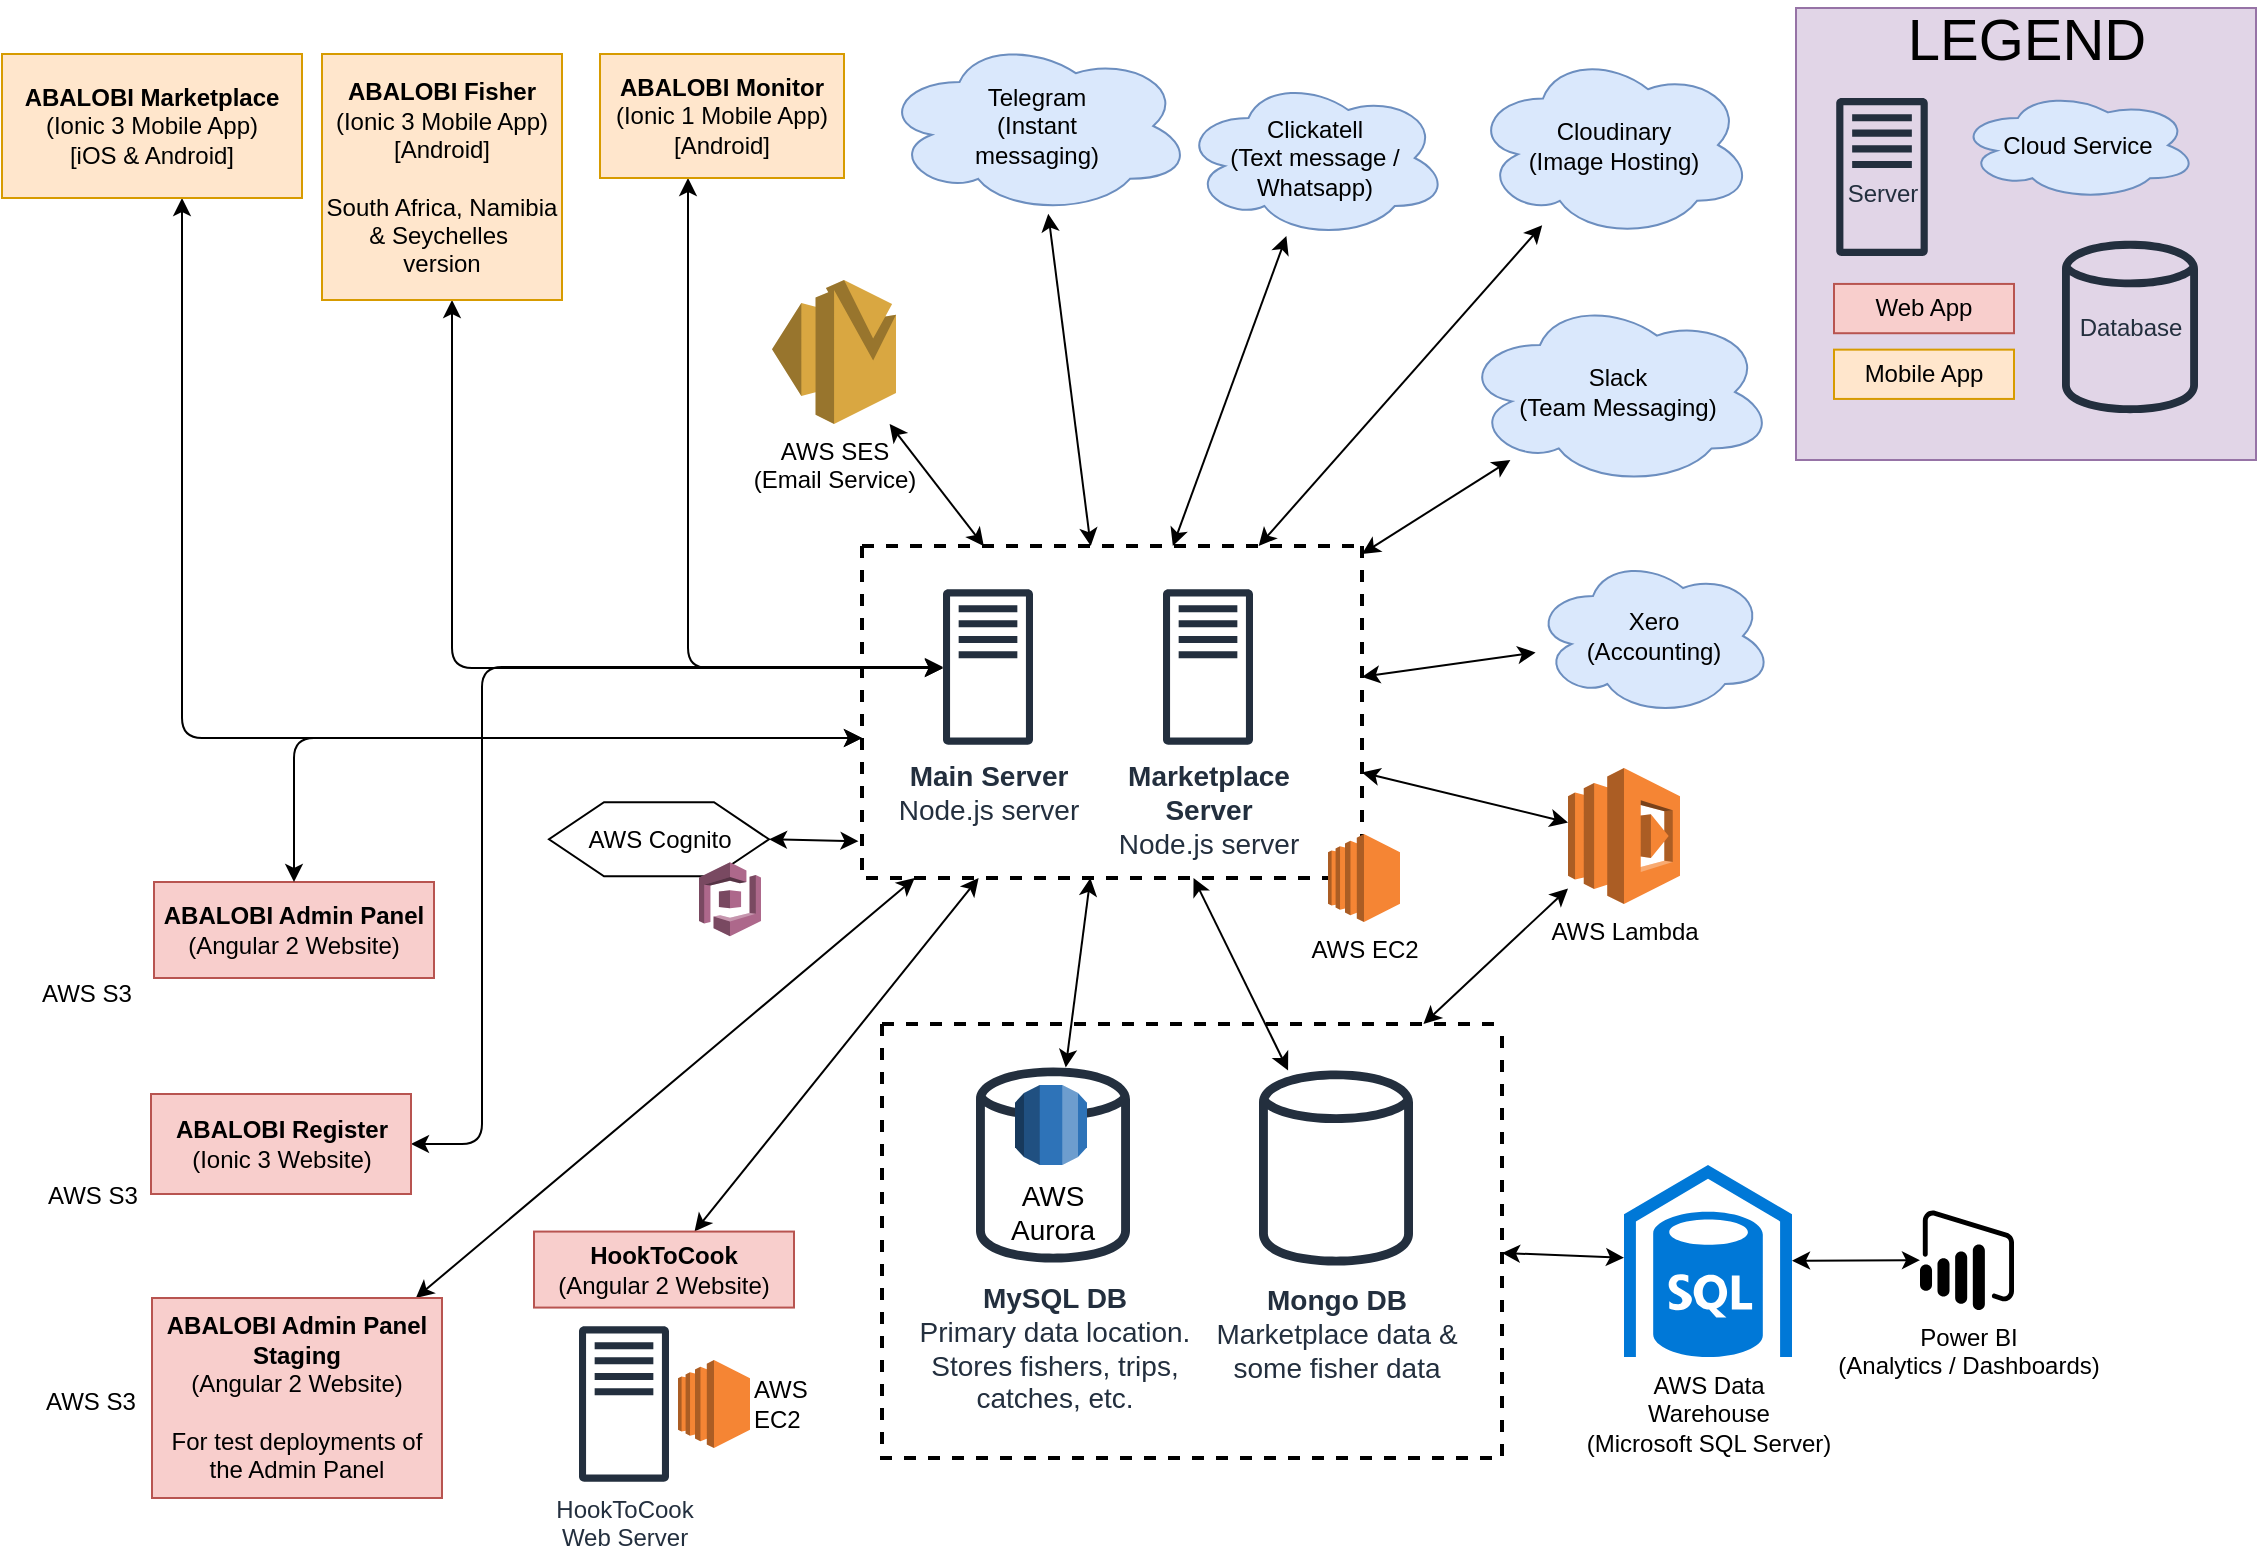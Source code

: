 <mxfile pages="1" version="11.2.1" type="google"><diagram id="f-h6Tbqm0O5GNlUeZ7rV" name="Page-1"><mxGraphModel dx="1422" dy="727" grid="1" gridSize="10" guides="1" tooltips="1" connect="1" arrows="1" fold="1" page="1" pageScale="1" pageWidth="1169" pageHeight="827" math="0" shadow="0"><root><mxCell id="qrlBUMnGv3hWM6R0HwUq-0"/><mxCell id="qrlBUMnGv3hWM6R0HwUq-1" parent="qrlBUMnGv3hWM6R0HwUq-0"/><mxCell id="EouqyniER2i-Be2wSCpQ-0" value="" style="group" parent="qrlBUMnGv3hWM6R0HwUq-1" vertex="1" connectable="0"><mxGeometry x="917" y="21" width="230" height="230" as="geometry"/></mxCell><mxCell id="EouqyniER2i-Be2wSCpQ-1" value="" style="rounded=0;whiteSpace=wrap;html=1;fillColor=#e1d5e7;strokeColor=#9673a6;" parent="EouqyniER2i-Be2wSCpQ-0" vertex="1"><mxGeometry y="4" width="230" height="226" as="geometry"/></mxCell><mxCell id="EouqyniER2i-Be2wSCpQ-5" value="Web App" style="rounded=0;whiteSpace=wrap;html=1;fillColor=#f8cecc;strokeColor=#b85450;" parent="EouqyniER2i-Be2wSCpQ-0" vertex="1"><mxGeometry x="19" y="141.964" width="90" height="24.643" as="geometry"/></mxCell><mxCell id="EouqyniER2i-Be2wSCpQ-6" value="Mobile App" style="rounded=0;whiteSpace=wrap;html=1;fillColor=#ffe6cc;strokeColor=#d79b00;" parent="EouqyniER2i-Be2wSCpQ-0" vertex="1"><mxGeometry x="19" y="174.821" width="90" height="24.643" as="geometry"/></mxCell><mxCell id="EouqyniER2i-Be2wSCpQ-7" value="Cloud Service" style="ellipse;shape=cloud;whiteSpace=wrap;html=1;fillColor=#dae8fc;strokeColor=#6c8ebf;" parent="EouqyniER2i-Be2wSCpQ-0" vertex="1"><mxGeometry x="81" y="45.231" width="120" height="54.846" as="geometry"/></mxCell><mxCell id="EouqyniER2i-Be2wSCpQ-8" value="LEGEND" style="text;html=1;strokeColor=none;fillColor=none;align=center;verticalAlign=middle;whiteSpace=wrap;fontSize=29;" parent="EouqyniER2i-Be2wSCpQ-0" vertex="1"><mxGeometry x="1" width="229" height="40.692" as="geometry"/></mxCell><mxCell id="EouqyniER2i-Be2wSCpQ-9" style="edgeStyle=orthogonalEdgeStyle;rounded=0;comic=0;html=1;exitX=0.25;exitY=0;entryX=0.25;entryY=0;shadow=0;startArrow=none;startFill=0;endArrow=none;endFill=0;jettySize=auto;orthogonalLoop=1;" parent="EouqyniER2i-Be2wSCpQ-0" source="EouqyniER2i-Be2wSCpQ-6" target="EouqyniER2i-Be2wSCpQ-6" edge="1"><mxGeometry relative="1" as="geometry"/></mxCell><mxCell id="XU6hAc2Qeo5tiOg--oHJ-12" value="&lt;br style=&quot;font-size: 12px;&quot;&gt;Server" style="outlineConnect=0;fontColor=#232F3E;gradientColor=none;fillColor=#232F3E;strokeColor=none;dashed=0;verticalLabelPosition=middle;verticalAlign=middle;align=center;html=1;fontSize=12;fontStyle=0;aspect=fixed;pointerEvents=1;shape=mxgraph.aws4.traditional_server;labelPosition=center;" parent="EouqyniER2i-Be2wSCpQ-0" vertex="1"><mxGeometry x="20" y="49" width="46" height="79" as="geometry"/></mxCell><mxCell id="XU6hAc2Qeo5tiOg--oHJ-31" value="Database" style="outlineConnect=0;fontColor=#232F3E;gradientColor=none;fillColor=#232F3E;strokeColor=none;dashed=0;verticalLabelPosition=middle;verticalAlign=middle;align=center;html=1;fontSize=12;fontStyle=0;aspect=fixed;pointerEvents=1;shape=mxgraph.aws4.generic_database;labelPosition=center;" parent="EouqyniER2i-Be2wSCpQ-0" vertex="1"><mxGeometry x="133" y="119" width="68" height="89" as="geometry"/></mxCell><mxCell id="ZC65TG8kXfFfZp8M1K-6-7" style="edgeStyle=none;rounded=1;orthogonalLoop=1;jettySize=auto;html=1;startArrow=classic;startFill=1;fontSize=14;" parent="qrlBUMnGv3hWM6R0HwUq-1" source="ivLaNfR0xUfEuqj1llC8-3" target="Xu-W26zA5uUnD1tafYUA-11" edge="1"><mxGeometry relative="1" as="geometry"/></mxCell><mxCell id="ZC65TG8kXfFfZp8M1K-6-8" style="edgeStyle=none;rounded=1;orthogonalLoop=1;jettySize=auto;html=1;startArrow=classic;startFill=1;fontSize=14;" parent="qrlBUMnGv3hWM6R0HwUq-1" source="ivLaNfR0xUfEuqj1llC8-3" target="Xu-W26zA5uUnD1tafYUA-8" edge="1"><mxGeometry relative="1" as="geometry"/></mxCell><mxCell id="ZC65TG8kXfFfZp8M1K-6-9" style="edgeStyle=none;rounded=1;orthogonalLoop=1;jettySize=auto;html=1;startArrow=classic;startFill=1;fontSize=14;" parent="qrlBUMnGv3hWM6R0HwUq-1" source="ivLaNfR0xUfEuqj1llC8-3" target="Xu-W26zA5uUnD1tafYUA-10" edge="1"><mxGeometry relative="1" as="geometry"/></mxCell><mxCell id="ivLaNfR0xUfEuqj1llC8-8" style="edgeStyle=orthogonalEdgeStyle;rounded=1;orthogonalLoop=1;jettySize=auto;html=1;startArrow=classic;startFill=1;fontSize=14;" parent="qrlBUMnGv3hWM6R0HwUq-1" source="Xu-W26zA5uUnD1tafYUA-0" target="GeLWbxCdzyzJVX9IOjc0-0" edge="1"><mxGeometry relative="1" as="geometry"><Array as="points"><mxPoint x="245" y="355"/></Array></mxGeometry></mxCell><mxCell id="Xu-W26zA5uUnD1tafYUA-0" value="&lt;b&gt;ABALOBI Fisher&lt;/b&gt;&lt;br&gt;(Ionic 3 Mobile App)&lt;br&gt;[Android]&lt;br&gt;&lt;br&gt;South Africa, Namibia &amp;amp; Seychelles&amp;nbsp; &lt;br&gt;version" style="rounded=0;whiteSpace=wrap;html=1;fillColor=#ffe6cc;strokeColor=#d79b00;" parent="qrlBUMnGv3hWM6R0HwUq-1" vertex="1"><mxGeometry x="180" y="48" width="120" height="123" as="geometry"/></mxCell><mxCell id="ivLaNfR0xUfEuqj1llC8-15" style="rounded=1;orthogonalLoop=1;jettySize=auto;html=1;startArrow=classic;startFill=1;fontSize=14;" parent="qrlBUMnGv3hWM6R0HwUq-1" source="Xu-W26zA5uUnD1tafYUA-1" target="ivLaNfR0xUfEuqj1llC8-3" edge="1"><mxGeometry relative="1" as="geometry"/></mxCell><mxCell id="ivLaNfR0xUfEuqj1llC8-16" style="rounded=1;orthogonalLoop=1;jettySize=auto;html=1;startArrow=classic;startFill=1;fontSize=14;exitX=1;exitY=0.5;exitDx=0;exitDy=0;entryX=-0.007;entryY=0.889;entryDx=0;entryDy=0;entryPerimeter=0;" parent="qrlBUMnGv3hWM6R0HwUq-1" source="EouqyniER2i-Be2wSCpQ-2" target="ivLaNfR0xUfEuqj1llC8-3" edge="1"><mxGeometry relative="1" as="geometry"><mxPoint x="534.5" y="374" as="targetPoint"/></mxGeometry></mxCell><mxCell id="Xu-W26zA5uUnD1tafYUA-2" value="&lt;b&gt;ABALOBI Admin Panel&lt;/b&gt;&lt;br&gt;(Angular 2&amp;nbsp;Website)" style="rounded=0;whiteSpace=wrap;html=1;fillColor=#f8cecc;strokeColor=#b85450;" parent="qrlBUMnGv3hWM6R0HwUq-1" vertex="1"><mxGeometry x="96" y="462" width="140" height="48" as="geometry"/></mxCell><mxCell id="XU6hAc2Qeo5tiOg--oHJ-8" style="edgeStyle=elbowEdgeStyle;rounded=1;orthogonalLoop=1;jettySize=auto;html=1;startArrow=classic;startFill=1;fontSize=14;" parent="qrlBUMnGv3hWM6R0HwUq-1" source="Xu-W26zA5uUnD1tafYUA-3" target="GeLWbxCdzyzJVX9IOjc0-0" edge="1"><mxGeometry relative="1" as="geometry"><Array as="points"><mxPoint x="260" y="480"/><mxPoint x="260" y="450"/><mxPoint x="375.5" y="424"/></Array></mxGeometry></mxCell><mxCell id="Xu-W26zA5uUnD1tafYUA-3" value="&lt;b&gt;ABALOBI Register&lt;/b&gt;&lt;br&gt;(Ionic 3 Website)" style="rounded=0;whiteSpace=wrap;html=1;fillColor=#f8cecc;strokeColor=#b85450;" parent="qrlBUMnGv3hWM6R0HwUq-1" vertex="1"><mxGeometry x="94.5" y="568" width="130" height="50" as="geometry"/></mxCell><mxCell id="ivLaNfR0xUfEuqj1llC8-14" style="edgeStyle=orthogonalEdgeStyle;rounded=1;orthogonalLoop=1;jettySize=auto;html=1;startArrow=classic;startFill=1;fontSize=14;" parent="qrlBUMnGv3hWM6R0HwUq-1" source="Xu-W26zA5uUnD1tafYUA-5" target="GeLWbxCdzyzJVX9IOjc0-0" edge="1"><mxGeometry relative="1" as="geometry"><Array as="points"><mxPoint x="363" y="355"/></Array></mxGeometry></mxCell><mxCell id="Xu-W26zA5uUnD1tafYUA-5" value="&lt;b&gt;ABALOBI Monitor&lt;/b&gt;&lt;br&gt;(Ionic 1 Mobile App)&lt;br&gt;[Android]" style="rounded=0;whiteSpace=wrap;html=1;fillColor=#ffe6cc;strokeColor=#d79b00;" parent="qrlBUMnGv3hWM6R0HwUq-1" vertex="1"><mxGeometry x="319" y="48" width="122" height="62" as="geometry"/></mxCell><mxCell id="Xu-W26zA5uUnD1tafYUA-8" value="Clickatell&lt;br&gt;(Text message / Whatsapp)" style="ellipse;shape=cloud;whiteSpace=wrap;html=1;fillColor=#dae8fc;strokeColor=#6c8ebf;" parent="qrlBUMnGv3hWM6R0HwUq-1" vertex="1"><mxGeometry x="610" y="60" width="133" height="80" as="geometry"/></mxCell><mxCell id="Xu-W26zA5uUnD1tafYUA-9" value="Xero&lt;br&gt;(Accounting)" style="ellipse;shape=cloud;whiteSpace=wrap;html=1;fillColor=#dae8fc;strokeColor=#6c8ebf;" parent="qrlBUMnGv3hWM6R0HwUq-1" vertex="1"><mxGeometry x="785.5" y="299" width="120" height="80" as="geometry"/></mxCell><mxCell id="Xu-W26zA5uUnD1tafYUA-10" value="Slack&lt;br&gt;(Team Messaging)" style="ellipse;shape=cloud;whiteSpace=wrap;html=1;fillColor=#dae8fc;strokeColor=#6c8ebf;" parent="qrlBUMnGv3hWM6R0HwUq-1" vertex="1"><mxGeometry x="750" y="170" width="156" height="94" as="geometry"/></mxCell><mxCell id="Xu-W26zA5uUnD1tafYUA-11" value="Telegram&lt;br&gt;(Instant &lt;br&gt;messaging)" style="ellipse;shape=cloud;whiteSpace=wrap;html=1;fillColor=#dae8fc;strokeColor=#6c8ebf;" parent="qrlBUMnGv3hWM6R0HwUq-1" vertex="1"><mxGeometry x="460" y="40" width="155" height="88" as="geometry"/></mxCell><mxCell id="ivLaNfR0xUfEuqj1llC8-4" style="edgeStyle=none;rounded=1;orthogonalLoop=1;jettySize=auto;html=1;startArrow=classic;startFill=1;fontSize=14;" parent="qrlBUMnGv3hWM6R0HwUq-1" source="ivLaNfR0xUfEuqj1llC8-3" target="Xu-W26zA5uUnD1tafYUA-9" edge="1"><mxGeometry relative="1" as="geometry"/></mxCell><mxCell id="ivLaNfR0xUfEuqj1llC8-5" style="edgeStyle=none;rounded=1;orthogonalLoop=1;jettySize=auto;html=1;startArrow=classic;startFill=1;fontSize=14;" parent="qrlBUMnGv3hWM6R0HwUq-1" source="ivLaNfR0xUfEuqj1llC8-3" target="GeLWbxCdzyzJVX9IOjc0-3" edge="1"><mxGeometry relative="1" as="geometry"/></mxCell><mxCell id="ivLaNfR0xUfEuqj1llC8-6" style="edgeStyle=none;rounded=1;orthogonalLoop=1;jettySize=auto;html=1;startArrow=classic;startFill=1;fontSize=14;" parent="qrlBUMnGv3hWM6R0HwUq-1" source="ivLaNfR0xUfEuqj1llC8-3" target="GeLWbxCdzyzJVX9IOjc0-2" edge="1"><mxGeometry relative="1" as="geometry"/></mxCell><mxCell id="ivLaNfR0xUfEuqj1llC8-3" value="" style="swimlane;dashed=1;strokeWidth=2;fontSize=14;startSize=0;" parent="qrlBUMnGv3hWM6R0HwUq-1" vertex="1"><mxGeometry x="450" y="294" width="250" height="166" as="geometry"><mxRectangle x="760" y="380" width="50" height="40" as="alternateBounds"/></mxGeometry></mxCell><mxCell id="GeLWbxCdzyzJVX9IOjc0-0" value="&lt;b&gt;Main Server&lt;/b&gt;&lt;br&gt;Node.js server" style="outlineConnect=0;fontColor=#232F3E;gradientColor=none;fillColor=#232F3E;strokeColor=none;dashed=0;verticalLabelPosition=bottom;verticalAlign=top;align=center;html=1;fontSize=14;fontStyle=0;aspect=fixed;pointerEvents=1;shape=mxgraph.aws4.traditional_server;labelPosition=center;" parent="ivLaNfR0xUfEuqj1llC8-3" vertex="1"><mxGeometry x="40.5" y="21.5" width="45" height="78" as="geometry"/></mxCell><mxCell id="GeLWbxCdzyzJVX9IOjc0-1" value="&lt;b&gt;Marketplace &lt;br style=&quot;font-size: 14px&quot;&gt;Server&lt;br&gt;&lt;/b&gt;Node.js server&lt;b&gt;&lt;br&gt;&lt;/b&gt;" style="outlineConnect=0;fontColor=#232F3E;gradientColor=none;fillColor=#232F3E;strokeColor=none;dashed=0;verticalLabelPosition=bottom;verticalAlign=top;align=center;html=1;fontSize=14;fontStyle=0;aspect=fixed;pointerEvents=1;shape=mxgraph.aws4.traditional_server;labelPosition=center;" parent="ivLaNfR0xUfEuqj1llC8-3" vertex="1"><mxGeometry x="150.5" y="21.5" width="45" height="78" as="geometry"/></mxCell><mxCell id="ivLaNfR0xUfEuqj1llC8-11" value="AWS EC2" style="outlineConnect=0;dashed=0;verticalLabelPosition=bottom;verticalAlign=top;align=center;html=1;shape=mxgraph.aws3.ec2;fillColor=#F58534;gradientColor=none;strokeWidth=2;fontSize=12;" parent="qrlBUMnGv3hWM6R0HwUq-1" vertex="1"><mxGeometry x="683" y="438" width="36" height="44" as="geometry"/></mxCell><mxCell id="ivLaNfR0xUfEuqj1llC8-12" value="" style="swimlane;dashed=1;strokeWidth=2;fontSize=14;startSize=0;" parent="qrlBUMnGv3hWM6R0HwUq-1" vertex="1"><mxGeometry x="460" y="533" width="310" height="217" as="geometry"><mxRectangle x="740" y="597" width="50" height="40" as="alternateBounds"/></mxGeometry></mxCell><mxCell id="GeLWbxCdzyzJVX9IOjc0-3" value="&lt;b&gt;Mongo DB&lt;br&gt;&lt;/b&gt;Marketplace data &amp;amp;&lt;br&gt;some fisher data" style="outlineConnect=0;fontColor=#232F3E;gradientColor=none;fillColor=#232F3E;strokeColor=none;dashed=0;verticalLabelPosition=bottom;verticalAlign=top;align=center;html=1;fontSize=14;fontStyle=0;aspect=fixed;pointerEvents=1;shape=mxgraph.aws4.generic_database;" parent="ivLaNfR0xUfEuqj1llC8-12" vertex="1"><mxGeometry x="188.5" y="21.5" width="77" height="101" as="geometry"/></mxCell><mxCell id="GeLWbxCdzyzJVX9IOjc0-2" value="&lt;b&gt;MySQL DB&lt;/b&gt;&lt;br&gt;Primary data location.&lt;br&gt;Stores fishers, trips, &lt;br&gt;catches,&amp;nbsp;etc." style="outlineConnect=0;fontColor=#232F3E;gradientColor=none;fillColor=#232F3E;strokeColor=none;dashed=0;verticalLabelPosition=bottom;verticalAlign=top;align=center;html=1;fontSize=14;fontStyle=0;aspect=fixed;pointerEvents=1;shape=mxgraph.aws4.generic_database;" parent="ivLaNfR0xUfEuqj1llC8-12" vertex="1"><mxGeometry x="47" y="19.5" width="77" height="102" as="geometry"/></mxCell><mxCell id="ivLaNfR0xUfEuqj1llC8-13" value="AWS&lt;br&gt;Aurora" style="outlineConnect=0;dashed=0;verticalLabelPosition=bottom;verticalAlign=top;align=center;html=1;shape=mxgraph.aws3.rds;fillColor=#2E73B8;gradientColor=none;strokeWidth=2;fontSize=14;" parent="ivLaNfR0xUfEuqj1llC8-12" vertex="1"><mxGeometry x="66.5" y="30.5" width="36" height="40" as="geometry"/></mxCell><mxCell id="ivLaNfR0xUfEuqj1llC8-18" value="" style="group" parent="qrlBUMnGv3hWM6R0HwUq-1" vertex="1" connectable="0"><mxGeometry x="286" y="646.786" width="130" height="115.214" as="geometry"/></mxCell><mxCell id="Xu-W26zA5uUnD1tafYUA-1" value="&lt;b&gt;HookToCook&lt;/b&gt;&lt;br&gt;(Angular 2 Website)" style="rounded=0;whiteSpace=wrap;html=1;fillColor=#f8cecc;strokeColor=#b85450;" parent="ivLaNfR0xUfEuqj1llC8-18" vertex="1"><mxGeometry y="-10" width="130" height="38" as="geometry"/></mxCell><mxCell id="Xu-W26zA5uUnD1tafYUA-12" value="HookToCook &lt;br&gt;Web Server" style="outlineConnect=0;fontColor=#232F3E;gradientColor=none;fillColor=#232F3E;strokeColor=none;dashed=0;verticalLabelPosition=bottom;verticalAlign=top;align=center;html=1;fontSize=12;fontStyle=0;aspect=fixed;pointerEvents=1;shape=mxgraph.aws4.traditional_server;" parent="ivLaNfR0xUfEuqj1llC8-18" vertex="1"><mxGeometry x="22.5" y="37.214" width="45" height="78" as="geometry"/></mxCell><mxCell id="ivLaNfR0xUfEuqj1llC8-17" value="AWS&lt;br style=&quot;font-size: 12px;&quot;&gt;EC2" style="outlineConnect=0;dashed=0;verticalLabelPosition=middle;verticalAlign=middle;align=left;html=1;shape=mxgraph.aws3.ec2;fillColor=#F58534;gradientColor=none;strokeWidth=2;fontSize=12;labelPosition=right;" parent="ivLaNfR0xUfEuqj1llC8-18" vertex="1"><mxGeometry x="72" y="54.214" width="36" height="44" as="geometry"/></mxCell><mxCell id="8UEbRpYFOeGLwgv1bn8f-1" value="" style="group" parent="qrlBUMnGv3hWM6R0HwUq-1" vertex="1" connectable="0"><mxGeometry x="303.5" y="422.143" width="100" height="67.357" as="geometry"/></mxCell><mxCell id="EouqyniER2i-Be2wSCpQ-2" value="AWS Cognito" style="shape=hexagon;perimeter=hexagonPerimeter2;whiteSpace=wrap;html=1;" parent="8UEbRpYFOeGLwgv1bn8f-1" vertex="1"><mxGeometry x="-10" width="110" height="37" as="geometry"/></mxCell><mxCell id="8UEbRpYFOeGLwgv1bn8f-0" value="" style="outlineConnect=0;dashed=0;verticalLabelPosition=bottom;verticalAlign=top;align=center;html=1;shape=mxgraph.aws3.cognito;fillColor=#AD688B;gradientColor=none;strokeWidth=2;fontSize=14;" parent="8UEbRpYFOeGLwgv1bn8f-1" vertex="1"><mxGeometry x="65" y="30" width="31" height="37" as="geometry"/></mxCell><mxCell id="8UEbRpYFOeGLwgv1bn8f-2" style="rounded=1;orthogonalLoop=1;jettySize=auto;html=1;startArrow=classic;startFill=1;fontSize=14;edgeStyle=orthogonalEdgeStyle;" parent="qrlBUMnGv3hWM6R0HwUq-1" source="ivLaNfR0xUfEuqj1llC8-3" target="Xu-W26zA5uUnD1tafYUA-2" edge="1"><mxGeometry relative="1" as="geometry"><mxPoint x="440" y="390" as="sourcePoint"/><Array as="points"><mxPoint x="166" y="390"/></Array></mxGeometry></mxCell><mxCell id="XU6hAc2Qeo5tiOg--oHJ-5" style="edgeStyle=none;rounded=1;orthogonalLoop=1;jettySize=auto;html=1;startArrow=classic;startFill=1;fontSize=14;" parent="qrlBUMnGv3hWM6R0HwUq-1" source="XU6hAc2Qeo5tiOg--oHJ-0" target="XU6hAc2Qeo5tiOg--oHJ-4" edge="1"><mxGeometry relative="1" as="geometry"/></mxCell><mxCell id="XU6hAc2Qeo5tiOg--oHJ-19" style="edgeStyle=none;rounded=1;orthogonalLoop=1;jettySize=auto;html=1;startArrow=classic;startFill=1;fontSize=12;" parent="qrlBUMnGv3hWM6R0HwUq-1" source="XU6hAc2Qeo5tiOg--oHJ-0" target="ivLaNfR0xUfEuqj1llC8-12" edge="1"><mxGeometry relative="1" as="geometry"/></mxCell><mxCell id="XU6hAc2Qeo5tiOg--oHJ-0" value="AWS Data &lt;br style=&quot;font-size: 12px;&quot;&gt;Warehouse&lt;br style=&quot;font-size: 12px;&quot;&gt;(Microsoft SQL Server)" style="pointerEvents=1;shadow=0;dashed=0;html=1;strokeColor=none;labelPosition=center;verticalLabelPosition=bottom;verticalAlign=top;align=center;shape=mxgraph.mscae.deprecated.sql_data_warehouse;fillColor=#0078D7;fontSize=12;" parent="qrlBUMnGv3hWM6R0HwUq-1" vertex="1"><mxGeometry x="831" y="603.5" width="84" height="96" as="geometry"/></mxCell><mxCell id="XU6hAc2Qeo5tiOg--oHJ-2" style="edgeStyle=none;rounded=1;orthogonalLoop=1;jettySize=auto;html=1;startArrow=classic;startFill=1;fontSize=14;" parent="qrlBUMnGv3hWM6R0HwUq-1" source="XU6hAc2Qeo5tiOg--oHJ-1" target="ivLaNfR0xUfEuqj1llC8-3" edge="1"><mxGeometry relative="1" as="geometry"/></mxCell><mxCell id="XU6hAc2Qeo5tiOg--oHJ-1" value="AWS SES&lt;br style=&quot;font-size: 12px;&quot;&gt;(Email Service)" style="outlineConnect=0;dashed=0;verticalLabelPosition=bottom;verticalAlign=top;align=center;html=1;shape=mxgraph.aws3.ses;fillColor=#D9A741;gradientColor=none;strokeWidth=2;fontSize=12;" parent="qrlBUMnGv3hWM6R0HwUq-1" vertex="1"><mxGeometry x="405" y="161" width="62" height="72" as="geometry"/></mxCell><mxCell id="XU6hAc2Qeo5tiOg--oHJ-4" value="Power BI &lt;br&gt;(Analytics / Dashboards)" style="shadow=0;dashed=0;strokeColor=none;html=1;labelPosition=center;verticalLabelPosition=bottom;verticalAlign=top;align=center;shape=mxgraph.mscae.other.bi_product_icon;fillColor=#000000;pointerEvents=1;fontSize=12;" parent="qrlBUMnGv3hWM6R0HwUq-1" vertex="1"><mxGeometry x="979" y="626" width="47" height="50" as="geometry"/></mxCell><mxCell id="XU6hAc2Qeo5tiOg--oHJ-7" style="edgeStyle=elbowEdgeStyle;rounded=1;orthogonalLoop=1;jettySize=auto;html=1;startArrow=classic;startFill=1;fontSize=14;" parent="qrlBUMnGv3hWM6R0HwUq-1" source="XU6hAc2Qeo5tiOg--oHJ-6" target="ivLaNfR0xUfEuqj1llC8-3" edge="1"><mxGeometry relative="1" as="geometry"><Array as="points"><mxPoint x="110" y="390"/><mxPoint x="95" y="250"/><mxPoint x="120" y="260"/><mxPoint x="115" y="190"/><mxPoint x="89.5" y="273.5"/></Array></mxGeometry></mxCell><mxCell id="XU6hAc2Qeo5tiOg--oHJ-6" value="&lt;b&gt;ABALOBI Marketplace&lt;/b&gt;&lt;br&gt;(Ionic 3 Mobile App)&lt;br&gt;[iOS &amp;amp; Android]" style="rounded=0;whiteSpace=wrap;html=1;fillColor=#ffe6cc;strokeColor=#d79b00;" parent="qrlBUMnGv3hWM6R0HwUq-1" vertex="1"><mxGeometry x="20" y="48" width="150" height="72" as="geometry"/></mxCell><mxCell id="XU6hAc2Qeo5tiOg--oHJ-11" style="rounded=1;orthogonalLoop=1;jettySize=auto;html=1;startArrow=classic;startFill=1;fontSize=14;" parent="qrlBUMnGv3hWM6R0HwUq-1" source="XU6hAc2Qeo5tiOg--oHJ-9" target="ivLaNfR0xUfEuqj1llC8-3" edge="1"><mxGeometry relative="1" as="geometry"/></mxCell><mxCell id="XU6hAc2Qeo5tiOg--oHJ-9" value="Cloudinary &lt;br&gt;(Image Hosting)" style="ellipse;shape=cloud;whiteSpace=wrap;html=1;fillColor=#dae8fc;strokeColor=#6c8ebf;" parent="qrlBUMnGv3hWM6R0HwUq-1" vertex="1"><mxGeometry x="755.5" y="47" width="140" height="93" as="geometry"/></mxCell><mxCell id="XU6hAc2Qeo5tiOg--oHJ-17" style="rounded=1;orthogonalLoop=1;jettySize=auto;html=1;startArrow=classic;startFill=1;fontSize=12;" parent="qrlBUMnGv3hWM6R0HwUq-1" source="XU6hAc2Qeo5tiOg--oHJ-13" target="ivLaNfR0xUfEuqj1llC8-3" edge="1"><mxGeometry relative="1" as="geometry"/></mxCell><mxCell id="XU6hAc2Qeo5tiOg--oHJ-18" style="edgeStyle=none;rounded=1;orthogonalLoop=1;jettySize=auto;html=1;startArrow=classic;startFill=1;fontSize=12;" parent="qrlBUMnGv3hWM6R0HwUq-1" source="XU6hAc2Qeo5tiOg--oHJ-13" target="ivLaNfR0xUfEuqj1llC8-12" edge="1"><mxGeometry relative="1" as="geometry"/></mxCell><mxCell id="XU6hAc2Qeo5tiOg--oHJ-13" value="AWS Lambda" style="outlineConnect=0;dashed=0;verticalLabelPosition=bottom;verticalAlign=top;align=center;html=1;shape=mxgraph.aws3.lambda;fillColor=#F58534;gradientColor=none;strokeWidth=2;fontSize=12;" parent="qrlBUMnGv3hWM6R0HwUq-1" vertex="1"><mxGeometry x="803" y="405" width="56" height="68" as="geometry"/></mxCell><mxCell id="XU6hAc2Qeo5tiOg--oHJ-20" value="AWS S3" style="shape=image;html=1;verticalAlign=top;verticalLabelPosition=bottom;labelBackgroundColor=#ffffff;imageAspect=0;aspect=fixed;image=https://cdn2.iconfinder.com/data/icons/amazon-aws-stencils/100/Storage__Content_Delivery_Amazon_S3_Bucket-128.png;dashed=1;strokeWidth=2;fontSize=12;imageBackground=none;" parent="qrlBUMnGv3hWM6R0HwUq-1" vertex="1"><mxGeometry x="31" y="442" width="62" height="62" as="geometry"/></mxCell><mxCell id="XU6hAc2Qeo5tiOg--oHJ-22" value="AWS S3" style="shape=image;html=1;verticalAlign=top;verticalLabelPosition=bottom;labelBackgroundColor=#ffffff;imageAspect=0;aspect=fixed;image=https://cdn2.iconfinder.com/data/icons/amazon-aws-stencils/100/Storage__Content_Delivery_Amazon_S3_Bucket-128.png;dashed=1;strokeWidth=2;fontSize=12;imageBackground=none;" parent="qrlBUMnGv3hWM6R0HwUq-1" vertex="1"><mxGeometry x="34" y="543" width="62" height="62" as="geometry"/></mxCell><mxCell id="XU6hAc2Qeo5tiOg--oHJ-24" style="edgeStyle=none;rounded=1;orthogonalLoop=1;jettySize=auto;html=1;startArrow=classic;startFill=1;fontSize=12;" parent="qrlBUMnGv3hWM6R0HwUq-1" source="XU6hAc2Qeo5tiOg--oHJ-23" target="ivLaNfR0xUfEuqj1llC8-3" edge="1"><mxGeometry relative="1" as="geometry"/></mxCell><mxCell id="XU6hAc2Qeo5tiOg--oHJ-23" value="&lt;b&gt;ABALOBI Admin Panel Staging&lt;/b&gt;&lt;br&gt;(Angular 2 Website)&lt;br&gt;&lt;br&gt;For test deployments of the Admin Panel" style="rounded=0;whiteSpace=wrap;html=1;fillColor=#f8cecc;strokeColor=#b85450;" parent="qrlBUMnGv3hWM6R0HwUq-1" vertex="1"><mxGeometry x="95" y="670" width="145" height="100" as="geometry"/></mxCell><mxCell id="XU6hAc2Qeo5tiOg--oHJ-25" value="AWS S3" style="shape=image;html=1;verticalAlign=top;verticalLabelPosition=bottom;labelBackgroundColor=#ffffff;imageAspect=0;aspect=fixed;image=https://cdn2.iconfinder.com/data/icons/amazon-aws-stencils/100/Storage__Content_Delivery_Amazon_S3_Bucket-128.png;dashed=1;strokeWidth=2;fontSize=12;imageBackground=none;" parent="qrlBUMnGv3hWM6R0HwUq-1" vertex="1"><mxGeometry x="33" y="645.5" width="62" height="62" as="geometry"/></mxCell></root></mxGraphModel></diagram></mxfile>